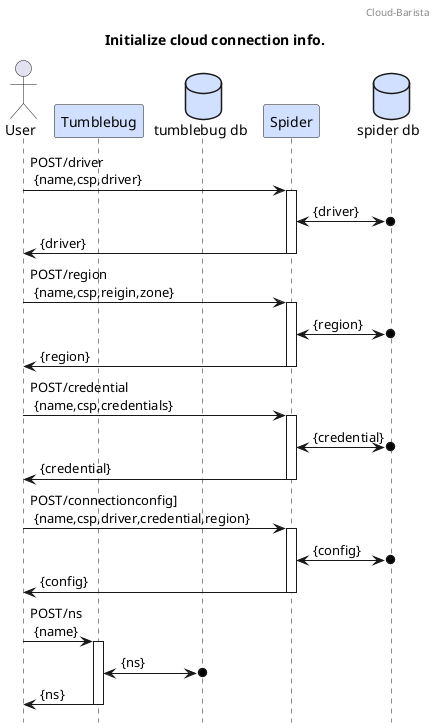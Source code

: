 @startuml

header Cloud-Barista
title Initialize cloud connection info.
hide footbox

actor		"User"			as user
participant	"Tumblebug"		as tumblebug	#d1e0ff
database	"tumblebug db"	as tumblebug_db	#d1e0ff
participant	"Spider"		as spider		#d1e0ff
database	"spider db"		as spider_db	#d1e0ff

' # driver
user		->	spider		: POST/driver\n {name,csp,driver}
activate spider
	spider		<->o	spider_db	: {driver}
	spider		->		user		: {driver}
deactivate spider

' # region
user		->	spider		: POST/region\n {name,csp,reigin,zone}
activate spider
	spider		<->o	spider_db	: {region}
	spider		->		user		: {region}
deactivate spider


' # credential
user		->	spider		: POST/credential\n {name,csp,credentials}
activate spider
	spider		<->o	spider_db	: {credential}
	spider		->		user		: {credential}
deactivate spider


' # config
user		->	spider		: POST/connectionconfig]\n {name,csp,driver,credential,region}
activate spider
	spider		<->o	spider_db	: {config}
	spider		->		user		: {config}
deactivate spider


' # namespace
user		->	tumblebug	: POST/ns\n {name}
activate tumblebug
	tumblebug		<->o	tumblebug_db	: {ns}
	tumblebug		->		user			: {ns}
deactivate tumblebug

' //-- namespace


@enduml